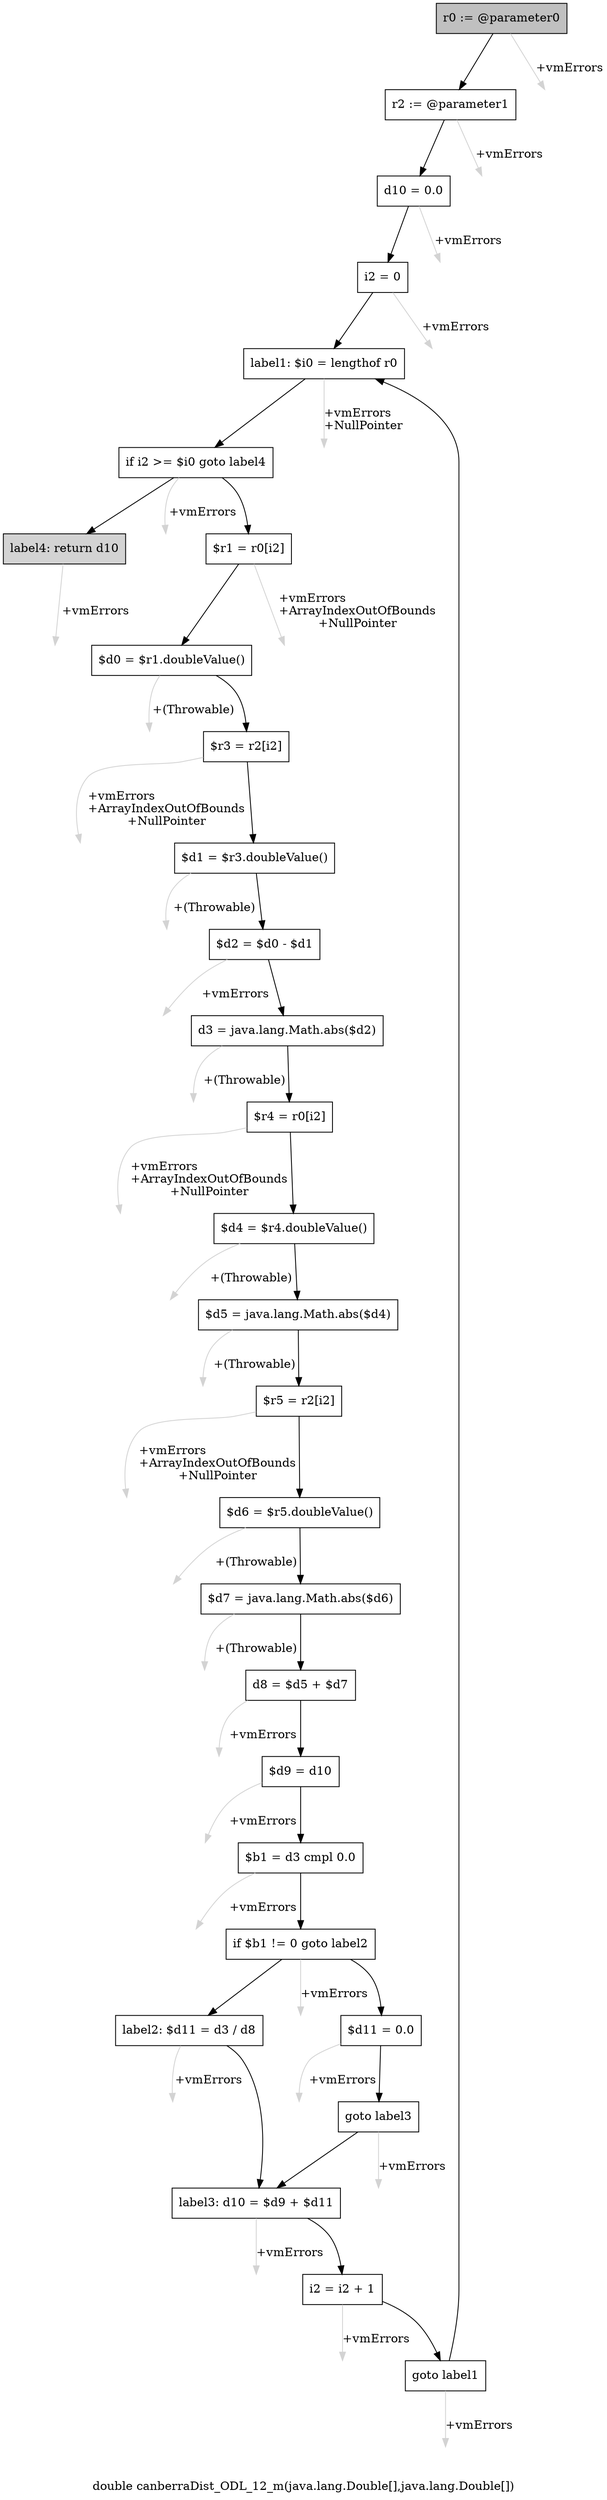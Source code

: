 digraph "double canberraDist_ODL_12_m(java.lang.Double[],java.lang.Double[])" {
    label="double canberraDist_ODL_12_m(java.lang.Double[],java.lang.Double[])";
    node [shape=box];
    "0" [style=filled,fillcolor=gray,label="r0 := @parameter0",];
    "1" [label="r2 := @parameter1",];
    "0"->"1" [color=black,];
    "29" [style=invis,label="Esc",];
    "0"->"29" [color=lightgray,label="\l+vmErrors",];
    "2" [label="d10 = 0.0",];
    "1"->"2" [color=black,];
    "30" [style=invis,label="Esc",];
    "1"->"30" [color=lightgray,label="\l+vmErrors",];
    "3" [label="i2 = 0",];
    "2"->"3" [color=black,];
    "31" [style=invis,label="Esc",];
    "2"->"31" [color=lightgray,label="\l+vmErrors",];
    "4" [label="label1: $i0 = lengthof r0",];
    "3"->"4" [color=black,];
    "32" [style=invis,label="Esc",];
    "3"->"32" [color=lightgray,label="\l+vmErrors",];
    "5" [label="if i2 >= $i0 goto label4",];
    "4"->"5" [color=black,];
    "33" [style=invis,label="Esc",];
    "4"->"33" [color=lightgray,label="\l+vmErrors\l+NullPointer",];
    "6" [label="$r1 = r0[i2]",];
    "5"->"6" [color=black,];
    "28" [style=filled,fillcolor=lightgray,label="label4: return d10",];
    "5"->"28" [color=black,];
    "34" [style=invis,label="Esc",];
    "5"->"34" [color=lightgray,label="\l+vmErrors",];
    "7" [label="$d0 = $r1.doubleValue()",];
    "6"->"7" [color=black,];
    "35" [style=invis,label="Esc",];
    "6"->"35" [color=lightgray,label="\l+vmErrors\l+ArrayIndexOutOfBounds\l+NullPointer",];
    "8" [label="$r3 = r2[i2]",];
    "7"->"8" [color=black,];
    "36" [style=invis,label="Esc",];
    "7"->"36" [color=lightgray,label="\l+(Throwable)",];
    "9" [label="$d1 = $r3.doubleValue()",];
    "8"->"9" [color=black,];
    "37" [style=invis,label="Esc",];
    "8"->"37" [color=lightgray,label="\l+vmErrors\l+ArrayIndexOutOfBounds\l+NullPointer",];
    "10" [label="$d2 = $d0 - $d1",];
    "9"->"10" [color=black,];
    "38" [style=invis,label="Esc",];
    "9"->"38" [color=lightgray,label="\l+(Throwable)",];
    "11" [label="d3 = java.lang.Math.abs($d2)",];
    "10"->"11" [color=black,];
    "39" [style=invis,label="Esc",];
    "10"->"39" [color=lightgray,label="\l+vmErrors",];
    "12" [label="$r4 = r0[i2]",];
    "11"->"12" [color=black,];
    "40" [style=invis,label="Esc",];
    "11"->"40" [color=lightgray,label="\l+(Throwable)",];
    "13" [label="$d4 = $r4.doubleValue()",];
    "12"->"13" [color=black,];
    "41" [style=invis,label="Esc",];
    "12"->"41" [color=lightgray,label="\l+vmErrors\l+ArrayIndexOutOfBounds\l+NullPointer",];
    "14" [label="$d5 = java.lang.Math.abs($d4)",];
    "13"->"14" [color=black,];
    "42" [style=invis,label="Esc",];
    "13"->"42" [color=lightgray,label="\l+(Throwable)",];
    "15" [label="$r5 = r2[i2]",];
    "14"->"15" [color=black,];
    "43" [style=invis,label="Esc",];
    "14"->"43" [color=lightgray,label="\l+(Throwable)",];
    "16" [label="$d6 = $r5.doubleValue()",];
    "15"->"16" [color=black,];
    "44" [style=invis,label="Esc",];
    "15"->"44" [color=lightgray,label="\l+vmErrors\l+ArrayIndexOutOfBounds\l+NullPointer",];
    "17" [label="$d7 = java.lang.Math.abs($d6)",];
    "16"->"17" [color=black,];
    "45" [style=invis,label="Esc",];
    "16"->"45" [color=lightgray,label="\l+(Throwable)",];
    "18" [label="d8 = $d5 + $d7",];
    "17"->"18" [color=black,];
    "46" [style=invis,label="Esc",];
    "17"->"46" [color=lightgray,label="\l+(Throwable)",];
    "19" [label="$d9 = d10",];
    "18"->"19" [color=black,];
    "47" [style=invis,label="Esc",];
    "18"->"47" [color=lightgray,label="\l+vmErrors",];
    "20" [label="$b1 = d3 cmpl 0.0",];
    "19"->"20" [color=black,];
    "48" [style=invis,label="Esc",];
    "19"->"48" [color=lightgray,label="\l+vmErrors",];
    "21" [label="if $b1 != 0 goto label2",];
    "20"->"21" [color=black,];
    "49" [style=invis,label="Esc",];
    "20"->"49" [color=lightgray,label="\l+vmErrors",];
    "22" [label="$d11 = 0.0",];
    "21"->"22" [color=black,];
    "24" [label="label2: $d11 = d3 / d8",];
    "21"->"24" [color=black,];
    "50" [style=invis,label="Esc",];
    "21"->"50" [color=lightgray,label="\l+vmErrors",];
    "23" [label="goto label3",];
    "22"->"23" [color=black,];
    "51" [style=invis,label="Esc",];
    "22"->"51" [color=lightgray,label="\l+vmErrors",];
    "25" [label="label3: d10 = $d9 + $d11",];
    "23"->"25" [color=black,];
    "52" [style=invis,label="Esc",];
    "23"->"52" [color=lightgray,label="\l+vmErrors",];
    "24"->"25" [color=black,];
    "53" [style=invis,label="Esc",];
    "24"->"53" [color=lightgray,label="\l+vmErrors",];
    "26" [label="i2 = i2 + 1",];
    "25"->"26" [color=black,];
    "54" [style=invis,label="Esc",];
    "25"->"54" [color=lightgray,label="\l+vmErrors",];
    "27" [label="goto label1",];
    "26"->"27" [color=black,];
    "55" [style=invis,label="Esc",];
    "26"->"55" [color=lightgray,label="\l+vmErrors",];
    "27"->"4" [color=black,];
    "56" [style=invis,label="Esc",];
    "27"->"56" [color=lightgray,label="\l+vmErrors",];
    "57" [style=invis,label="Esc",];
    "28"->"57" [color=lightgray,label="\l+vmErrors",];
}
